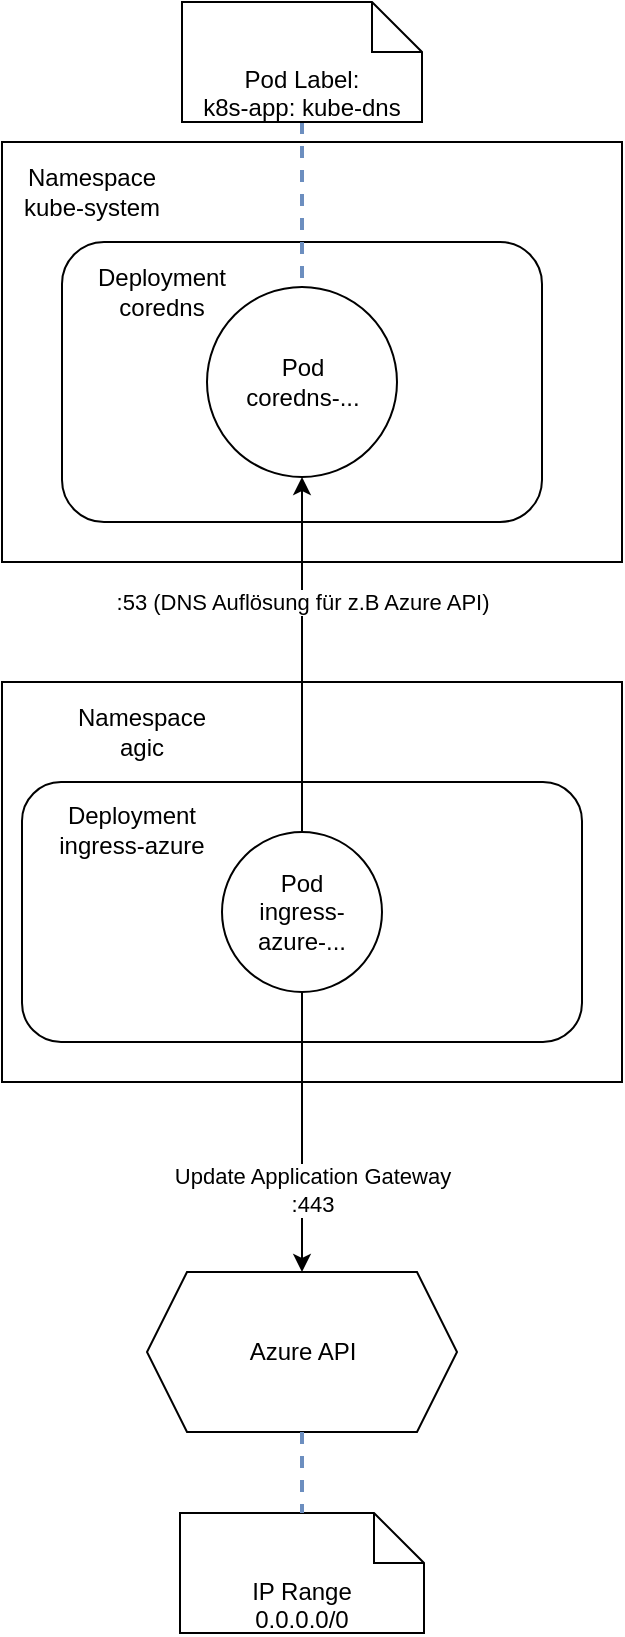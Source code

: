 <mxfile version="23.1.2" type="device">
  <diagram name="Seite-1" id="9f2MhxZ1g9ZOmBNNVXYL">
    <mxGraphModel dx="1672" dy="2113" grid="1" gridSize="10" guides="1" tooltips="1" connect="1" arrows="1" fold="1" page="1" pageScale="1" pageWidth="827" pageHeight="1169" math="0" shadow="0">
      <root>
        <mxCell id="0" />
        <mxCell id="1" parent="0" />
        <mxCell id="LFelPCNH_Ic_JFp0Q-E8-1" value="" style="rounded=0;whiteSpace=wrap;html=1;" parent="1" vertex="1">
          <mxGeometry x="50" y="210" width="310" height="200" as="geometry" />
        </mxCell>
        <mxCell id="LFelPCNH_Ic_JFp0Q-E8-6" value="" style="rounded=1;whiteSpace=wrap;html=1;" parent="1" vertex="1">
          <mxGeometry x="60" y="260" width="280" height="130" as="geometry" />
        </mxCell>
        <mxCell id="H0NY92m15wz7lc-GZ2_g-34" style="edgeStyle=orthogonalEdgeStyle;rounded=0;orthogonalLoop=1;jettySize=auto;html=1;entryX=0.5;entryY=0;entryDx=0;entryDy=0;" edge="1" parent="1" source="LFelPCNH_Ic_JFp0Q-E8-7" target="H0NY92m15wz7lc-GZ2_g-33">
          <mxGeometry relative="1" as="geometry" />
        </mxCell>
        <mxCell id="H0NY92m15wz7lc-GZ2_g-35" value="Update Application Gateway&lt;br&gt;:443" style="edgeLabel;html=1;align=center;verticalAlign=middle;resizable=0;points=[];" vertex="1" connectable="0" parent="H0NY92m15wz7lc-GZ2_g-34">
          <mxGeometry x="0.205" y="-1" relative="1" as="geometry">
            <mxPoint x="6" y="14" as="offset" />
          </mxGeometry>
        </mxCell>
        <mxCell id="LFelPCNH_Ic_JFp0Q-E8-7" value="Pod&lt;br&gt;ingress-azure-...&lt;br&gt;" style="ellipse;whiteSpace=wrap;html=1;aspect=fixed;" parent="1" vertex="1">
          <mxGeometry x="160" y="285" width="80" height="80" as="geometry" />
        </mxCell>
        <mxCell id="LFelPCNH_Ic_JFp0Q-E8-8" value="Namespace&lt;br&gt;agic" style="text;html=1;strokeColor=none;fillColor=none;align=center;verticalAlign=middle;whiteSpace=wrap;rounded=0;" parent="1" vertex="1">
          <mxGeometry x="50" y="220" width="140" height="30" as="geometry" />
        </mxCell>
        <mxCell id="LFelPCNH_Ic_JFp0Q-E8-9" value="Deployment&lt;br&gt;ingress-azure" style="text;html=1;strokeColor=none;fillColor=none;align=center;verticalAlign=middle;whiteSpace=wrap;rounded=0;" parent="1" vertex="1">
          <mxGeometry x="70" y="269" width="90" height="30" as="geometry" />
        </mxCell>
        <mxCell id="LFelPCNH_Ic_JFp0Q-E8-28" value="" style="rounded=0;whiteSpace=wrap;html=1;" parent="1" vertex="1">
          <mxGeometry x="50" y="-60" width="310" height="210" as="geometry" />
        </mxCell>
        <mxCell id="LFelPCNH_Ic_JFp0Q-E8-29" value="" style="rounded=1;whiteSpace=wrap;html=1;" parent="1" vertex="1">
          <mxGeometry x="80" y="-10" width="240" height="140" as="geometry" />
        </mxCell>
        <mxCell id="LFelPCNH_Ic_JFp0Q-E8-30" value="Pod&lt;br&gt;coredns-..." style="ellipse;whiteSpace=wrap;html=1;aspect=fixed;" parent="1" vertex="1">
          <mxGeometry x="152.5" y="12.5" width="95" height="95" as="geometry" />
        </mxCell>
        <mxCell id="LFelPCNH_Ic_JFp0Q-E8-31" value="Namespace&lt;br&gt;kube-system" style="text;html=1;strokeColor=none;fillColor=none;align=center;verticalAlign=middle;whiteSpace=wrap;rounded=0;" parent="1" vertex="1">
          <mxGeometry x="50" y="-50" width="90" height="30" as="geometry" />
        </mxCell>
        <mxCell id="LFelPCNH_Ic_JFp0Q-E8-32" value="Deployment&lt;br&gt;coredns" style="text;html=1;strokeColor=none;fillColor=none;align=center;verticalAlign=middle;whiteSpace=wrap;rounded=0;" parent="1" vertex="1">
          <mxGeometry x="85" width="90" height="30" as="geometry" />
        </mxCell>
        <mxCell id="LFelPCNH_Ic_JFp0Q-E8-34" style="edgeStyle=orthogonalEdgeStyle;rounded=0;orthogonalLoop=1;jettySize=auto;html=1;entryX=0.5;entryY=1;entryDx=0;entryDy=0;" parent="1" source="LFelPCNH_Ic_JFp0Q-E8-7" target="LFelPCNH_Ic_JFp0Q-E8-30" edge="1">
          <mxGeometry relative="1" as="geometry" />
        </mxCell>
        <mxCell id="LFelPCNH_Ic_JFp0Q-E8-35" value=":53 (DNS Auflösung für z.B Azure API)" style="edgeLabel;html=1;align=center;verticalAlign=middle;resizable=0;points=[];" parent="LFelPCNH_Ic_JFp0Q-E8-34" vertex="1" connectable="0">
          <mxGeometry x="0.375" y="-1" relative="1" as="geometry">
            <mxPoint x="-1" y="7" as="offset" />
          </mxGeometry>
        </mxCell>
        <mxCell id="LFelPCNH_Ic_JFp0Q-E8-40" style="edgeStyle=orthogonalEdgeStyle;rounded=0;orthogonalLoop=1;jettySize=auto;html=1;endArrow=none;endFill=0;dashed=1;strokeWidth=2;fillColor=#dae8fc;strokeColor=#6c8ebf;" parent="1" source="LFelPCNH_Ic_JFp0Q-E8-37" target="LFelPCNH_Ic_JFp0Q-E8-30" edge="1">
          <mxGeometry relative="1" as="geometry" />
        </mxCell>
        <mxCell id="LFelPCNH_Ic_JFp0Q-E8-37" value="Pod Label:&lt;br style=&quot;border-color: var(--border-color);&quot;&gt;k8s-app: kube-dns" style="shape=note2;boundedLbl=1;whiteSpace=wrap;html=1;size=25;verticalAlign=top;align=center;" parent="1" vertex="1">
          <mxGeometry x="140" y="-130" width="120" height="60" as="geometry" />
        </mxCell>
        <mxCell id="H0NY92m15wz7lc-GZ2_g-33" value="Azure API" style="shape=hexagon;perimeter=hexagonPerimeter2;whiteSpace=wrap;html=1;fixedSize=1;" vertex="1" parent="1">
          <mxGeometry x="122.5" y="505" width="155" height="80" as="geometry" />
        </mxCell>
        <mxCell id="H0NY92m15wz7lc-GZ2_g-36" value="IP Range&lt;br&gt;0.0.0.0/0" style="shape=note2;boundedLbl=1;whiteSpace=wrap;html=1;size=25;verticalAlign=top;align=center;" vertex="1" parent="1">
          <mxGeometry x="139" y="625.5" width="122" height="60" as="geometry" />
        </mxCell>
        <mxCell id="H0NY92m15wz7lc-GZ2_g-37" style="edgeStyle=orthogonalEdgeStyle;rounded=0;orthogonalLoop=1;jettySize=auto;html=1;entryX=0.5;entryY=0;entryDx=0;entryDy=0;entryPerimeter=0;endArrow=none;endFill=0;fillColor=#dae8fc;strokeColor=#6c8ebf;dashed=1;strokeWidth=2;exitX=0.5;exitY=1;exitDx=0;exitDy=0;" edge="1" parent="1" source="H0NY92m15wz7lc-GZ2_g-33" target="H0NY92m15wz7lc-GZ2_g-36">
          <mxGeometry relative="1" as="geometry">
            <mxPoint x="-170" y="373" as="sourcePoint" />
            <mxPoint x="-170" y="431" as="targetPoint" />
          </mxGeometry>
        </mxCell>
      </root>
    </mxGraphModel>
  </diagram>
</mxfile>
